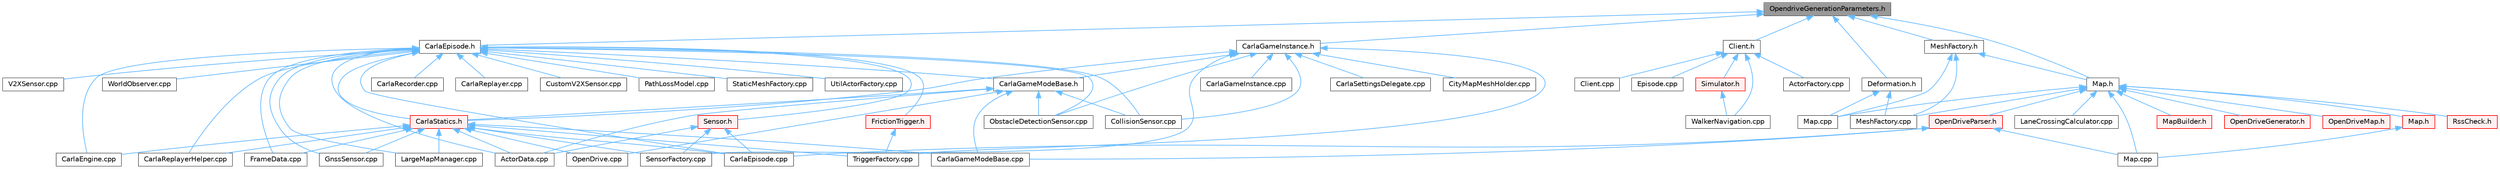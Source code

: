 digraph "OpendriveGenerationParameters.h"
{
 // INTERACTIVE_SVG=YES
 // LATEX_PDF_SIZE
  bgcolor="transparent";
  edge [fontname=Helvetica,fontsize=10,labelfontname=Helvetica,labelfontsize=10];
  node [fontname=Helvetica,fontsize=10,shape=box,height=0.2,width=0.4];
  Node1 [id="Node000001",label="OpendriveGenerationParameters.h",height=0.2,width=0.4,color="gray40", fillcolor="grey60", style="filled", fontcolor="black",tooltip=" "];
  Node1 -> Node2 [id="edge1_Node000001_Node000002",dir="back",color="steelblue1",style="solid",tooltip=" "];
  Node2 [id="Node000002",label="CarlaEpisode.h",height=0.2,width=0.4,color="grey40", fillcolor="white", style="filled",URL="$de/db8/CarlaEpisode_8h.html",tooltip=" "];
  Node2 -> Node3 [id="edge2_Node000002_Node000003",dir="back",color="steelblue1",style="solid",tooltip=" "];
  Node3 [id="Node000003",label="ActorData.cpp",height=0.2,width=0.4,color="grey40", fillcolor="white", style="filled",URL="$da/d7f/ActorData_8cpp.html",tooltip=" "];
  Node2 -> Node4 [id="edge3_Node000002_Node000004",dir="back",color="steelblue1",style="solid",tooltip=" "];
  Node4 [id="Node000004",label="CarlaEngine.cpp",height=0.2,width=0.4,color="grey40", fillcolor="white", style="filled",URL="$d6/da1/CarlaEngine_8cpp.html",tooltip=" "];
  Node2 -> Node5 [id="edge4_Node000002_Node000005",dir="back",color="steelblue1",style="solid",tooltip=" "];
  Node5 [id="Node000005",label="CarlaEpisode.cpp",height=0.2,width=0.4,color="grey40", fillcolor="white", style="filled",URL="$d6/dd9/CarlaEpisode_8cpp.html",tooltip=" "];
  Node2 -> Node6 [id="edge5_Node000002_Node000006",dir="back",color="steelblue1",style="solid",tooltip=" "];
  Node6 [id="Node000006",label="CarlaGameModeBase.h",height=0.2,width=0.4,color="grey40", fillcolor="white", style="filled",URL="$d3/d49/CarlaGameModeBase_8h.html",tooltip=" "];
  Node6 -> Node3 [id="edge6_Node000006_Node000003",dir="back",color="steelblue1",style="solid",tooltip=" "];
  Node6 -> Node7 [id="edge7_Node000006_Node000007",dir="back",color="steelblue1",style="solid",tooltip=" "];
  Node7 [id="Node000007",label="CarlaGameModeBase.cpp",height=0.2,width=0.4,color="grey40", fillcolor="white", style="filled",URL="$d0/d2e/CarlaGameModeBase_8cpp.html",tooltip=" "];
  Node6 -> Node8 [id="edge8_Node000006_Node000008",dir="back",color="steelblue1",style="solid",tooltip=" "];
  Node8 [id="Node000008",label="CarlaStatics.h",height=0.2,width=0.4,color="red", fillcolor="#FFF0F0", style="filled",URL="$d9/dc8/CarlaStatics_8h.html",tooltip=" "];
  Node8 -> Node3 [id="edge9_Node000008_Node000003",dir="back",color="steelblue1",style="solid",tooltip=" "];
  Node8 -> Node4 [id="edge10_Node000008_Node000004",dir="back",color="steelblue1",style="solid",tooltip=" "];
  Node8 -> Node5 [id="edge11_Node000008_Node000005",dir="back",color="steelblue1",style="solid",tooltip=" "];
  Node8 -> Node7 [id="edge12_Node000008_Node000007",dir="back",color="steelblue1",style="solid",tooltip=" "];
  Node8 -> Node12 [id="edge13_Node000008_Node000012",dir="back",color="steelblue1",style="solid",tooltip=" "];
  Node12 [id="Node000012",label="CarlaReplayerHelper.cpp",height=0.2,width=0.4,color="grey40", fillcolor="white", style="filled",URL="$d2/d32/CarlaReplayerHelper_8cpp.html",tooltip=" "];
  Node8 -> Node18 [id="edge14_Node000008_Node000018",dir="back",color="steelblue1",style="solid",tooltip=" "];
  Node18 [id="Node000018",label="FrameData.cpp",height=0.2,width=0.4,color="grey40", fillcolor="white", style="filled",URL="$df/d8a/FrameData_8cpp.html",tooltip=" "];
  Node8 -> Node19 [id="edge15_Node000008_Node000019",dir="back",color="steelblue1",style="solid",tooltip=" "];
  Node19 [id="Node000019",label="GnssSensor.cpp",height=0.2,width=0.4,color="grey40", fillcolor="white", style="filled",URL="$d7/d22/GnssSensor_8cpp.html",tooltip=" "];
  Node8 -> Node20 [id="edge16_Node000008_Node000020",dir="back",color="steelblue1",style="solid",tooltip=" "];
  Node20 [id="Node000020",label="LargeMapManager.cpp",height=0.2,width=0.4,color="grey40", fillcolor="white", style="filled",URL="$df/d6c/LargeMapManager_8cpp.html",tooltip=" "];
  Node8 -> Node21 [id="edge17_Node000008_Node000021",dir="back",color="steelblue1",style="solid",tooltip=" "];
  Node21 [id="Node000021",label="OpenDrive.cpp",height=0.2,width=0.4,color="grey40", fillcolor="white", style="filled",URL="$d9/d30/Unreal_2CarlaUE4_2Plugins_2Carla_2Source_2Carla_2OpenDrive_2OpenDrive_8cpp.html",tooltip=" "];
  Node8 -> Node26 [id="edge18_Node000008_Node000026",dir="back",color="steelblue1",style="solid",tooltip=" "];
  Node26 [id="Node000026",label="SensorFactory.cpp",height=0.2,width=0.4,color="grey40", fillcolor="white", style="filled",URL="$d0/dde/SensorFactory_8cpp.html",tooltip=" "];
  Node8 -> Node33 [id="edge19_Node000008_Node000033",dir="back",color="steelblue1",style="solid",tooltip=" "];
  Node33 [id="Node000033",label="TriggerFactory.cpp",height=0.2,width=0.4,color="grey40", fillcolor="white", style="filled",URL="$d3/da1/TriggerFactory_8cpp.html",tooltip=" "];
  Node6 -> Node36 [id="edge20_Node000006_Node000036",dir="back",color="steelblue1",style="solid",tooltip=" "];
  Node36 [id="Node000036",label="CollisionSensor.cpp",height=0.2,width=0.4,color="grey40", fillcolor="white", style="filled",URL="$da/df0/CollisionSensor_8cpp.html",tooltip=" "];
  Node6 -> Node37 [id="edge21_Node000006_Node000037",dir="back",color="steelblue1",style="solid",tooltip=" "];
  Node37 [id="Node000037",label="ObstacleDetectionSensor.cpp",height=0.2,width=0.4,color="grey40", fillcolor="white", style="filled",URL="$d2/d70/ObstacleDetectionSensor_8cpp.html",tooltip=" "];
  Node6 -> Node21 [id="edge22_Node000006_Node000021",dir="back",color="steelblue1",style="solid",tooltip=" "];
  Node2 -> Node38 [id="edge23_Node000002_Node000038",dir="back",color="steelblue1",style="solid",tooltip=" "];
  Node38 [id="Node000038",label="CarlaRecorder.cpp",height=0.2,width=0.4,color="grey40", fillcolor="white", style="filled",URL="$da/d49/CarlaRecorder_8cpp.html",tooltip=" "];
  Node2 -> Node39 [id="edge24_Node000002_Node000039",dir="back",color="steelblue1",style="solid",tooltip=" "];
  Node39 [id="Node000039",label="CarlaReplayer.cpp",height=0.2,width=0.4,color="grey40", fillcolor="white", style="filled",URL="$db/dba/CarlaReplayer_8cpp.html",tooltip=" "];
  Node2 -> Node12 [id="edge25_Node000002_Node000012",dir="back",color="steelblue1",style="solid",tooltip=" "];
  Node2 -> Node8 [id="edge26_Node000002_Node000008",dir="back",color="steelblue1",style="solid",tooltip=" "];
  Node2 -> Node36 [id="edge27_Node000002_Node000036",dir="back",color="steelblue1",style="solid",tooltip=" "];
  Node2 -> Node40 [id="edge28_Node000002_Node000040",dir="back",color="steelblue1",style="solid",tooltip=" "];
  Node40 [id="Node000040",label="CustomV2XSensor.cpp",height=0.2,width=0.4,color="grey40", fillcolor="white", style="filled",URL="$d8/d97/CustomV2XSensor_8cpp.html",tooltip=" "];
  Node2 -> Node18 [id="edge29_Node000002_Node000018",dir="back",color="steelblue1",style="solid",tooltip=" "];
  Node2 -> Node41 [id="edge30_Node000002_Node000041",dir="back",color="steelblue1",style="solid",tooltip=" "];
  Node41 [id="Node000041",label="FrictionTrigger.h",height=0.2,width=0.4,color="red", fillcolor="#FFF0F0", style="filled",URL="$d4/d30/FrictionTrigger_8h.html",tooltip=" "];
  Node41 -> Node33 [id="edge31_Node000041_Node000033",dir="back",color="steelblue1",style="solid",tooltip=" "];
  Node2 -> Node19 [id="edge32_Node000002_Node000019",dir="back",color="steelblue1",style="solid",tooltip=" "];
  Node2 -> Node20 [id="edge33_Node000002_Node000020",dir="back",color="steelblue1",style="solid",tooltip=" "];
  Node2 -> Node37 [id="edge34_Node000002_Node000037",dir="back",color="steelblue1",style="solid",tooltip=" "];
  Node2 -> Node43 [id="edge35_Node000002_Node000043",dir="back",color="steelblue1",style="solid",tooltip=" "];
  Node43 [id="Node000043",label="PathLossModel.cpp",height=0.2,width=0.4,color="grey40", fillcolor="white", style="filled",URL="$d9/dcb/PathLossModel_8cpp.html",tooltip=" "];
  Node2 -> Node44 [id="edge36_Node000002_Node000044",dir="back",color="steelblue1",style="solid",tooltip=" "];
  Node44 [id="Node000044",label="Sensor.h",height=0.2,width=0.4,color="red", fillcolor="#FFF0F0", style="filled",URL="$d7/d7d/Unreal_2CarlaUE4_2Plugins_2Carla_2Source_2Carla_2Sensor_2Sensor_8h.html",tooltip=" "];
  Node44 -> Node3 [id="edge37_Node000044_Node000003",dir="back",color="steelblue1",style="solid",tooltip=" "];
  Node44 -> Node5 [id="edge38_Node000044_Node000005",dir="back",color="steelblue1",style="solid",tooltip=" "];
  Node44 -> Node26 [id="edge39_Node000044_Node000026",dir="back",color="steelblue1",style="solid",tooltip=" "];
  Node2 -> Node73 [id="edge40_Node000002_Node000073",dir="back",color="steelblue1",style="solid",tooltip=" "];
  Node73 [id="Node000073",label="StaticMeshFactory.cpp",height=0.2,width=0.4,color="grey40", fillcolor="white", style="filled",URL="$d7/dc4/StaticMeshFactory_8cpp.html",tooltip=" "];
  Node2 -> Node74 [id="edge41_Node000002_Node000074",dir="back",color="steelblue1",style="solid",tooltip=" "];
  Node74 [id="Node000074",label="UtilActorFactory.cpp",height=0.2,width=0.4,color="grey40", fillcolor="white", style="filled",URL="$dc/df0/UtilActorFactory_8cpp.html",tooltip=" "];
  Node2 -> Node48 [id="edge42_Node000002_Node000048",dir="back",color="steelblue1",style="solid",tooltip=" "];
  Node48 [id="Node000048",label="V2XSensor.cpp",height=0.2,width=0.4,color="grey40", fillcolor="white", style="filled",URL="$d2/df9/V2XSensor_8cpp.html",tooltip=" "];
  Node2 -> Node92 [id="edge43_Node000002_Node000092",dir="back",color="steelblue1",style="solid",tooltip=" "];
  Node92 [id="Node000092",label="WorldObserver.cpp",height=0.2,width=0.4,color="grey40", fillcolor="white", style="filled",URL="$d9/de7/WorldObserver_8cpp.html",tooltip=" "];
  Node1 -> Node93 [id="edge44_Node000001_Node000093",dir="back",color="steelblue1",style="solid",tooltip=" "];
  Node93 [id="Node000093",label="CarlaGameInstance.h",height=0.2,width=0.4,color="grey40", fillcolor="white", style="filled",URL="$d2/dba/CarlaGameInstance_8h.html",tooltip=" "];
  Node93 -> Node94 [id="edge45_Node000093_Node000094",dir="back",color="steelblue1",style="solid",tooltip=" "];
  Node94 [id="Node000094",label="CarlaGameInstance.cpp",height=0.2,width=0.4,color="grey40", fillcolor="white", style="filled",URL="$d0/d19/CarlaGameInstance_8cpp.html",tooltip=" "];
  Node93 -> Node6 [id="edge46_Node000093_Node000006",dir="back",color="steelblue1",style="solid",tooltip=" "];
  Node93 -> Node95 [id="edge47_Node000093_Node000095",dir="back",color="steelblue1",style="solid",tooltip=" "];
  Node95 [id="Node000095",label="CarlaSettingsDelegate.cpp",height=0.2,width=0.4,color="grey40", fillcolor="white", style="filled",URL="$d1/d4c/CarlaSettingsDelegate_8cpp.html",tooltip=" "];
  Node93 -> Node8 [id="edge48_Node000093_Node000008",dir="back",color="steelblue1",style="solid",tooltip=" "];
  Node93 -> Node96 [id="edge49_Node000093_Node000096",dir="back",color="steelblue1",style="solid",tooltip=" "];
  Node96 [id="Node000096",label="CityMapMeshHolder.cpp",height=0.2,width=0.4,color="grey40", fillcolor="white", style="filled",URL="$d6/ddf/CityMapMeshHolder_8cpp.html",tooltip=" "];
  Node93 -> Node36 [id="edge50_Node000093_Node000036",dir="back",color="steelblue1",style="solid",tooltip=" "];
  Node93 -> Node37 [id="edge51_Node000093_Node000037",dir="back",color="steelblue1",style="solid",tooltip=" "];
  Node93 -> Node26 [id="edge52_Node000093_Node000026",dir="back",color="steelblue1",style="solid",tooltip=" "];
  Node93 -> Node33 [id="edge53_Node000093_Node000033",dir="back",color="steelblue1",style="solid",tooltip=" "];
  Node1 -> Node97 [id="edge54_Node000001_Node000097",dir="back",color="steelblue1",style="solid",tooltip=" "];
  Node97 [id="Node000097",label="Client.h",height=0.2,width=0.4,color="grey40", fillcolor="white", style="filled",URL="$df/d8b/client_2detail_2Client_8h.html",tooltip=" "];
  Node97 -> Node98 [id="edge55_Node000097_Node000098",dir="back",color="steelblue1",style="solid",tooltip=" "];
  Node98 [id="Node000098",label="ActorFactory.cpp",height=0.2,width=0.4,color="grey40", fillcolor="white", style="filled",URL="$df/dd6/ActorFactory_8cpp.html",tooltip=" "];
  Node97 -> Node99 [id="edge56_Node000097_Node000099",dir="back",color="steelblue1",style="solid",tooltip=" "];
  Node99 [id="Node000099",label="Client.cpp",height=0.2,width=0.4,color="grey40", fillcolor="white", style="filled",URL="$dc/d4a/client_2detail_2Client_8cpp.html",tooltip=" "];
  Node97 -> Node100 [id="edge57_Node000097_Node000100",dir="back",color="steelblue1",style="solid",tooltip=" "];
  Node100 [id="Node000100",label="Episode.cpp",height=0.2,width=0.4,color="grey40", fillcolor="white", style="filled",URL="$d6/d12/Episode_8cpp.html",tooltip=" "];
  Node97 -> Node101 [id="edge58_Node000097_Node000101",dir="back",color="steelblue1",style="solid",tooltip=" "];
  Node101 [id="Node000101",label="Simulator.h",height=0.2,width=0.4,color="red", fillcolor="#FFF0F0", style="filled",URL="$d6/d4a/Simulator_8h.html",tooltip=" "];
  Node101 -> Node121 [id="edge59_Node000101_Node000121",dir="back",color="steelblue1",style="solid",tooltip=" "];
  Node121 [id="Node000121",label="WalkerNavigation.cpp",height=0.2,width=0.4,color="grey40", fillcolor="white", style="filled",URL="$de/d84/WalkerNavigation_8cpp.html",tooltip=" "];
  Node97 -> Node121 [id="edge60_Node000097_Node000121",dir="back",color="steelblue1",style="solid",tooltip=" "];
  Node1 -> Node123 [id="edge61_Node000001_Node000123",dir="back",color="steelblue1",style="solid",tooltip=" "];
  Node123 [id="Node000123",label="Deformation.h",height=0.2,width=0.4,color="grey40", fillcolor="white", style="filled",URL="$dd/d04/Deformation_8h.html",tooltip=" "];
  Node123 -> Node124 [id="edge62_Node000123_Node000124",dir="back",color="steelblue1",style="solid",tooltip=" "];
  Node124 [id="Node000124",label="Map.cpp",height=0.2,width=0.4,color="grey40", fillcolor="white", style="filled",URL="$d9/d5a/road_2Map_8cpp.html",tooltip=" "];
  Node123 -> Node125 [id="edge63_Node000123_Node000125",dir="back",color="steelblue1",style="solid",tooltip=" "];
  Node125 [id="Node000125",label="MeshFactory.cpp",height=0.2,width=0.4,color="grey40", fillcolor="white", style="filled",URL="$dd/d9c/MeshFactory_8cpp.html",tooltip=" "];
  Node1 -> Node126 [id="edge64_Node000001_Node000126",dir="back",color="steelblue1",style="solid",tooltip=" "];
  Node126 [id="Node000126",label="Map.h",height=0.2,width=0.4,color="grey40", fillcolor="white", style="filled",URL="$df/d64/road_2Map_8h.html",tooltip=" "];
  Node126 -> Node127 [id="edge65_Node000126_Node000127",dir="back",color="steelblue1",style="solid",tooltip=" "];
  Node127 [id="Node000127",label="LaneCrossingCalculator.cpp",height=0.2,width=0.4,color="grey40", fillcolor="white", style="filled",URL="$d5/da4/LaneCrossingCalculator_8cpp.html",tooltip=" "];
  Node126 -> Node128 [id="edge66_Node000126_Node000128",dir="back",color="steelblue1",style="solid",tooltip=" "];
  Node128 [id="Node000128",label="Map.cpp",height=0.2,width=0.4,color="grey40", fillcolor="white", style="filled",URL="$db/da0/client_2Map_8cpp.html",tooltip=" "];
  Node126 -> Node124 [id="edge67_Node000126_Node000124",dir="back",color="steelblue1",style="solid",tooltip=" "];
  Node126 -> Node129 [id="edge68_Node000126_Node000129",dir="back",color="steelblue1",style="solid",tooltip=" "];
  Node129 [id="Node000129",label="Map.h",height=0.2,width=0.4,color="red", fillcolor="#FFF0F0", style="filled",URL="$d4/d9d/client_2Map_8h.html",tooltip=" "];
  Node129 -> Node128 [id="edge69_Node000129_Node000128",dir="back",color="steelblue1",style="solid",tooltip=" "];
  Node126 -> Node148 [id="edge70_Node000126_Node000148",dir="back",color="steelblue1",style="solid",tooltip=" "];
  Node148 [id="Node000148",label="MapBuilder.h",height=0.2,width=0.4,color="red", fillcolor="#FFF0F0", style="filled",URL="$de/d3b/MapBuilder_8h.html",tooltip=" "];
  Node126 -> Node125 [id="edge71_Node000126_Node000125",dir="back",color="steelblue1",style="solid",tooltip=" "];
  Node126 -> Node162 [id="edge72_Node000126_Node000162",dir="back",color="steelblue1",style="solid",tooltip=" "];
  Node162 [id="Node000162",label="OpenDriveGenerator.h",height=0.2,width=0.4,color="red", fillcolor="#FFF0F0", style="filled",URL="$d9/df1/OpenDriveGenerator_8h.html",tooltip=" "];
  Node126 -> Node163 [id="edge73_Node000126_Node000163",dir="back",color="steelblue1",style="solid",tooltip=" "];
  Node163 [id="Node000163",label="OpenDriveMap.h",height=0.2,width=0.4,color="red", fillcolor="#FFF0F0", style="filled",URL="$d6/d95/OpenDriveMap_8h.html",tooltip=" "];
  Node126 -> Node191 [id="edge74_Node000126_Node000191",dir="back",color="steelblue1",style="solid",tooltip=" "];
  Node191 [id="Node000191",label="OpenDriveParser.h",height=0.2,width=0.4,color="red", fillcolor="#FFF0F0", style="filled",URL="$d1/dd9/OpenDriveParser_8h.html",tooltip=" "];
  Node191 -> Node5 [id="edge75_Node000191_Node000005",dir="back",color="steelblue1",style="solid",tooltip=" "];
  Node191 -> Node7 [id="edge76_Node000191_Node000007",dir="back",color="steelblue1",style="solid",tooltip=" "];
  Node191 -> Node128 [id="edge77_Node000191_Node000128",dir="back",color="steelblue1",style="solid",tooltip=" "];
  Node126 -> Node192 [id="edge78_Node000126_Node000192",dir="back",color="steelblue1",style="solid",tooltip=" "];
  Node192 [id="Node000192",label="RssCheck.h",height=0.2,width=0.4,color="red", fillcolor="#FFF0F0", style="filled",URL="$d8/dab/RssCheck_8h.html",tooltip=" "];
  Node1 -> Node195 [id="edge79_Node000001_Node000195",dir="back",color="steelblue1",style="solid",tooltip=" "];
  Node195 [id="Node000195",label="MeshFactory.h",height=0.2,width=0.4,color="grey40", fillcolor="white", style="filled",URL="$d9/d87/MeshFactory_8h.html",tooltip=" "];
  Node195 -> Node124 [id="edge80_Node000195_Node000124",dir="back",color="steelblue1",style="solid",tooltip=" "];
  Node195 -> Node126 [id="edge81_Node000195_Node000126",dir="back",color="steelblue1",style="solid",tooltip=" "];
  Node195 -> Node125 [id="edge82_Node000195_Node000125",dir="back",color="steelblue1",style="solid",tooltip=" "];
}
